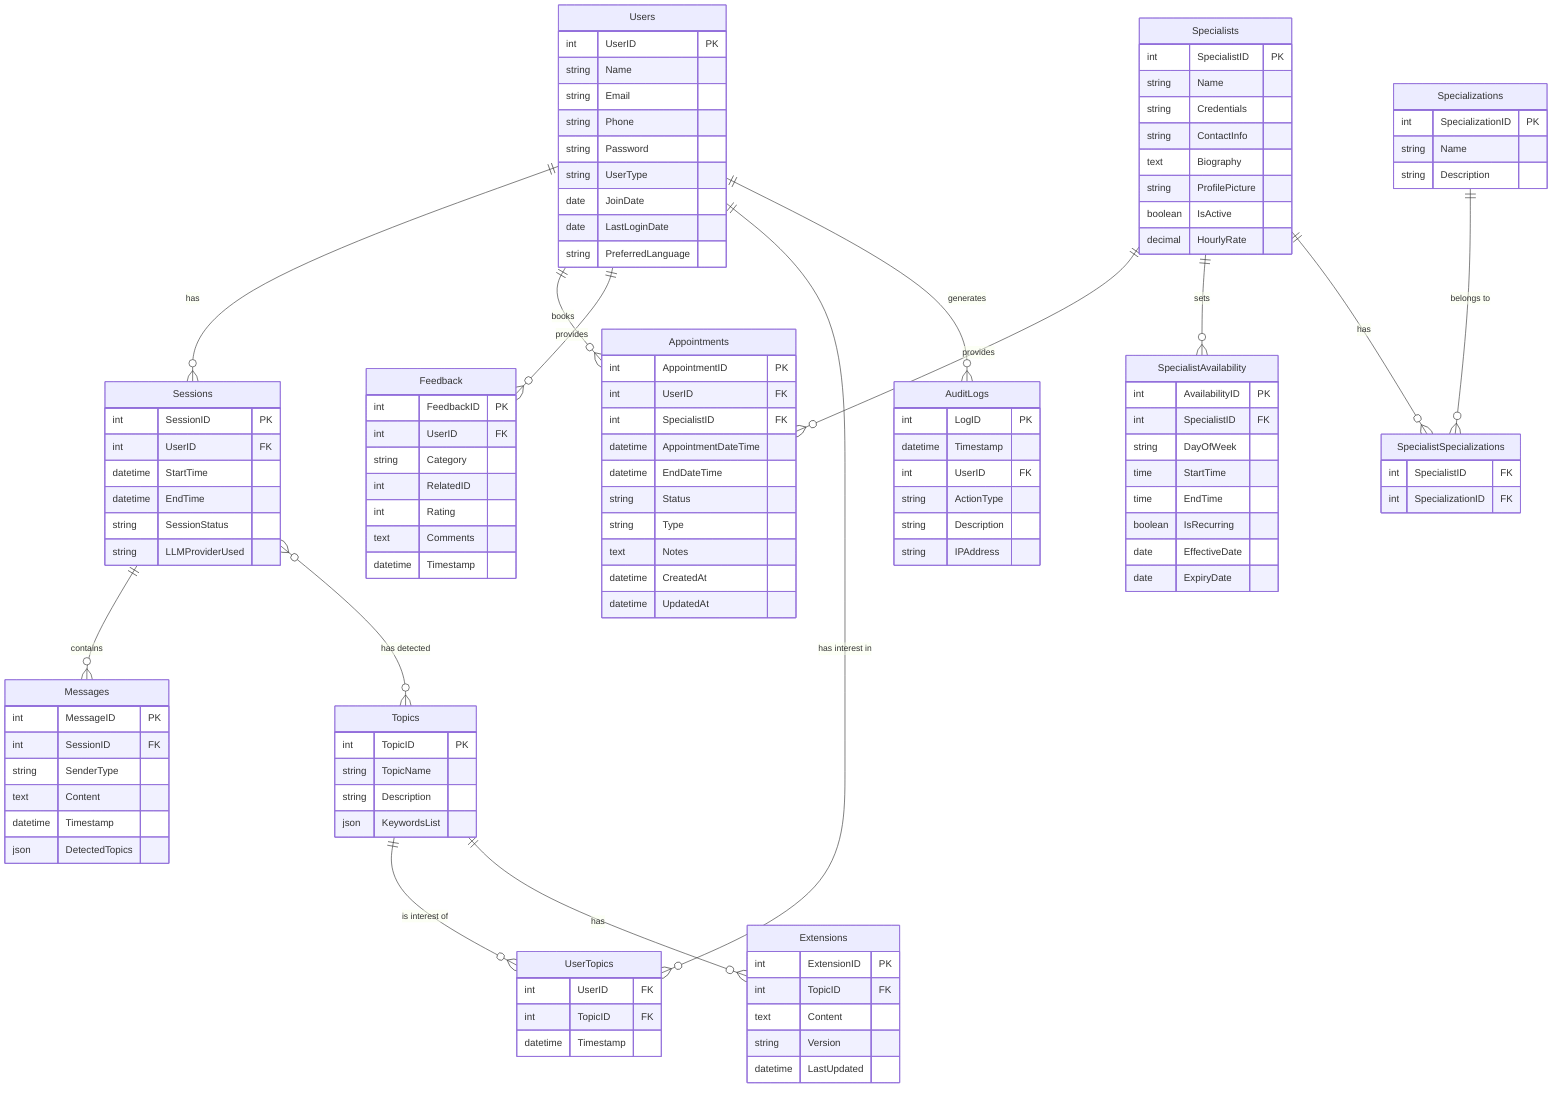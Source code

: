 erDiagram
    Users ||--o{ Sessions : "has"
    Users ||--o{ Appointments : "books"
    Users ||--o{ Feedback : "provides"
    Users ||--o{ UserTopics : "has interest in"
    Users ||--o{ AuditLogs : "generates"
    Sessions ||--o{ Messages : "contains"
    Sessions }o--o{ Topics : "has detected"
    Specialists ||--o{ Appointments : "provides"
    Specialists ||--o{ SpecialistAvailability : "sets"
    Specialists ||--o{ SpecialistSpecializations : "has"
    Specializations ||--o{ SpecialistSpecializations : "belongs to"
    Topics ||--o{ UserTopics : "is interest of"
    Topics ||--o{ Extensions : "has"
    
    Users {
        int UserID PK
        string Name
        string Email
        string Phone
        string Password
        string UserType
        date JoinDate
        date LastLoginDate
        string PreferredLanguage
    }
    
    Sessions {
        int SessionID PK
        int UserID FK
        datetime StartTime
        datetime EndTime
        string SessionStatus
        string LLMProviderUsed
    }
    
    Messages {
        int MessageID PK
        int SessionID FK
        string SenderType
        text Content
        datetime Timestamp
        json DetectedTopics
    }
    
    Topics {
        int TopicID PK
        string TopicName
        string Description
        json KeywordsList
    }
    
    Specialists {
        int SpecialistID PK
        string Name
        string Credentials
        string ContactInfo
        text Biography
        string ProfilePicture
        boolean IsActive
        decimal HourlyRate
    }
    
    Appointments {
        int AppointmentID PK
        int UserID FK
        int SpecialistID FK
        datetime AppointmentDateTime
        datetime EndDateTime
        string Status
        string Type
        text Notes
        datetime CreatedAt
        datetime UpdatedAt
    }
    
    Specializations {
        int SpecializationID PK
        string Name
        string Description
    }
    
    SpecialistSpecializations {
        int SpecialistID FK
        int SpecializationID FK
    }
    
    SpecialistAvailability {
        int AvailabilityID PK
        int SpecialistID FK
        string DayOfWeek
        time StartTime
        time EndTime
        boolean IsRecurring
        date EffectiveDate
        date ExpiryDate
    }
    
    UserTopics {
        int UserID FK
        int TopicID FK
        datetime Timestamp
    }
    
    Feedback {
        int FeedbackID PK
        int UserID FK
        string Category
        int RelatedID
        int Rating
        text Comments
        datetime Timestamp
    }
    
    AuditLogs {
        int LogID PK
        datetime Timestamp
        int UserID FK
        string ActionType
        string Description
        string IPAddress
    }
    
    Extensions {
        int ExtensionID PK
        int TopicID FK
        text Content
        string Version
        datetime LastUpdated
    }
